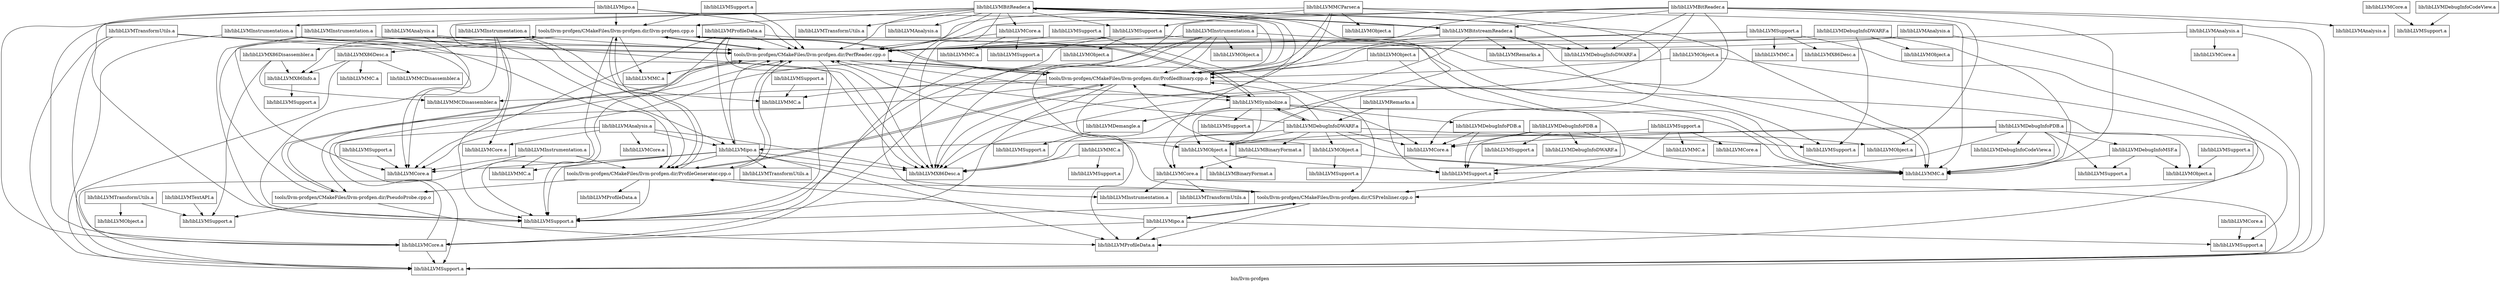 digraph "bin/llvm-profgen" {
	label="bin/llvm-profgen";

	Node0x55ef7b6670c8 [shape=record,shape=record,label="{tools/llvm-profgen/CMakeFiles/llvm-profgen.dir/llvm-profgen.cpp.o}"];
	Node0x55ef7b6670c8 -> Node0x55ef7b667a20;
	Node0x55ef7b6670c8 -> Node0x55ef7b6659a0;
	Node0x55ef7b6670c8 -> Node0x55ef7b664960;
	Node0x55ef7b6670c8 -> Node0x55ef7b662128;
	Node0x55ef7b6670c8 -> Node0x55ef7b65bb30;
	Node0x55ef7b6670c8 -> Node0x55ef7b65c3b8;
	Node0x55ef7b6670c8 -> Node0x55ef7b669010;
	Node0x55ef7b6670c8 -> Node0x55ef7b66d380;
	Node0x55ef7b6670c8 -> Node0x55ef7b65de20;
	Node0x55ef7b667a20 [shape=record,shape=record,label="{tools/llvm-profgen/CMakeFiles/llvm-profgen.dir/PerfReader.cpp.o}"];
	Node0x55ef7b667a20 -> Node0x55ef7b6670c8;
	Node0x55ef7b667a20 -> Node0x55ef7b6659a0;
	Node0x55ef7b667a20 -> Node0x55ef7b664960;
	Node0x55ef7b667a20 -> Node0x55ef7b665048;
	Node0x55ef7b667a20 -> Node0x55ef7b669010;
	Node0x55ef7b667a20 -> Node0x55ef7b66d380;
	Node0x55ef7b667a20 -> Node0x55ef7b65de20;
	Node0x55ef7b6659a0 [shape=record,shape=record,label="{tools/llvm-profgen/CMakeFiles/llvm-profgen.dir/ProfiledBinary.cpp.o}"];
	Node0x55ef7b6659a0 -> Node0x55ef7b6670c8;
	Node0x55ef7b6659a0 -> Node0x55ef7b667a20;
	Node0x55ef7b6659a0 -> Node0x55ef7b664960;
	Node0x55ef7b6659a0 -> Node0x55ef7b665048;
	Node0x55ef7b6659a0 -> Node0x55ef7b66cc30;
	Node0x55ef7b6659a0 -> Node0x55ef7b6667d8;
	Node0x55ef7b6659a0 -> Node0x55ef7b666df0;
	Node0x55ef7b6659a0 -> Node0x55ef7b663ed0;
	Node0x55ef7b6659a0 -> Node0x55ef7b66d380;
	Node0x55ef7b6659a0 -> Node0x55ef7b65de20;
	Node0x55ef7b664960 [shape=record,shape=record,label="{tools/llvm-profgen/CMakeFiles/llvm-profgen.dir/ProfileGenerator.cpp.o}"];
	Node0x55ef7b664960 -> Node0x55ef7b6670c8;
	Node0x55ef7b664960 -> Node0x55ef7b667a20;
	Node0x55ef7b664960 -> Node0x55ef7b6669e0;
	Node0x55ef7b664960 -> Node0x55ef7b6659a0;
	Node0x55ef7b664960 -> Node0x55ef7b665048;
	Node0x55ef7b664960 -> Node0x55ef7b664d70;
	Node0x55ef7b664960 -> Node0x55ef7b66d380;
	Node0x55ef7b662128 [shape=record,shape=record,label="{lib/libLLVMX86Desc.a}"];
	Node0x55ef7b662128 -> Node0x55ef7b65c3b8;
	Node0x55ef7b662128 -> Node0x55ef7b65dae0;
	Node0x55ef7b662128 -> Node0x55ef7b667748;
	Node0x55ef7b662128 -> Node0x55ef7b669350;
	Node0x55ef7b65bb30 [shape=record,shape=record,label="{lib/libLLVMX86Disassembler.a}"];
	Node0x55ef7b65bb30 -> Node0x55ef7b65c3b8;
	Node0x55ef7b65bb30 -> Node0x55ef7b6667d8;
	Node0x55ef7b65bb30 -> Node0x55ef7b664620;
	Node0x55ef7b65c3b8 [shape=record,shape=record,label="{lib/libLLVMX86Info.a}"];
	Node0x55ef7b65c3b8 -> Node0x55ef7b65a338;
	Node0x55ef7b669010 [shape=record,shape=record,label="{lib/libLLVMMC.a}"];
	Node0x55ef7b66d380 [shape=record,shape=record,label="{lib/libLLVMSupport.a}"];
	Node0x55ef7b65de20 [shape=record,shape=record,label="{lib/libLLVMSymbolize.a}"];
	Node0x55ef7b65de20 -> Node0x55ef7b6670c8;
	Node0x55ef7b65de20 -> Node0x55ef7b6659a0;
	Node0x55ef7b65de20 -> Node0x55ef7b663c60;
	Node0x55ef7b65de20 -> Node0x55ef7b65d738;
	Node0x55ef7b65de20 -> Node0x55ef7b666020;
	Node0x55ef7b65de20 -> Node0x55ef7b666df0;
	Node0x55ef7b65de20 -> Node0x55ef7b66c5b0;
	Node0x55ef7b65de20 -> Node0x55ef7b655948;
	Node0x55ef7b65de20 -> Node0x55ef7b66a598;
	Node0x55ef7b65de20 -> Node0x55ef7b65c218;
	Node0x55ef7b665048 [shape=record,shape=record,label="{tools/llvm-profgen/CMakeFiles/llvm-profgen.dir/PseudoProbe.cpp.o}"];
	Node0x55ef7b665048 -> Node0x55ef7b6670c8;
	Node0x55ef7b665048 -> Node0x55ef7b667a20;
	Node0x55ef7b665048 -> Node0x55ef7b663ed0;
	Node0x55ef7b665048 -> Node0x55ef7b664620;
	Node0x55ef7b6669e0 [shape=record,shape=record,label="{tools/llvm-profgen/CMakeFiles/llvm-profgen.dir/CSPreInliner.cpp.o}"];
	Node0x55ef7b6669e0 -> Node0x55ef7b667a20;
	Node0x55ef7b6669e0 -> Node0x55ef7b65c4f0;
	Node0x55ef7b6669e0 -> Node0x55ef7b663ed0;
	Node0x55ef7b6669e0 -> Node0x55ef7b66d380;
	Node0x55ef7b65c4f0 [shape=record,shape=record,label="{lib/libLLVMipo.a}"];
	Node0x55ef7b65c4f0 -> Node0x55ef7b6669e0;
	Node0x55ef7b65c4f0 -> Node0x55ef7b664960;
	Node0x55ef7b65c4f0 -> Node0x55ef7b65d530;
	Node0x55ef7b65c4f0 -> Node0x55ef7b663ed0;
	Node0x55ef7b65c4f0 -> Node0x55ef7b669558;
	Node0x55ef7b663ed0 [shape=record,shape=record,label="{lib/libLLVMProfileData.a}"];
	Node0x55ef7b66cc30 [shape=record,shape=record,label="{lib/libLLVMMC.a}"];
	Node0x55ef7b6667d8 [shape=record,shape=record,label="{lib/libLLVMMCDisassembler.a}"];
	Node0x55ef7b666df0 [shape=record,shape=record,label="{lib/libLLVMObject.a}"];
	Node0x55ef7b666df0 -> Node0x55ef7b661be0;
	Node0x55ef7b666df0 -> Node0x55ef7b66da68;
	Node0x55ef7b664d70 [shape=record,shape=record,label="{lib/libLLVMProfileData.a}"];
	Node0x55ef7b664620 [shape=record,shape=record,label="{lib/libLLVMSupport.a}"];
	Node0x55ef7b65dae0 [shape=record,shape=record,label="{lib/libLLVMMC.a}"];
	Node0x55ef7b667748 [shape=record,shape=record,label="{lib/libLLVMMCDisassembler.a}"];
	Node0x55ef7b669350 [shape=record,shape=record,label="{lib/libLLVMSupport.a}"];
	Node0x55ef7b65a338 [shape=record,shape=record,label="{lib/libLLVMSupport.a}"];
	Node0x55ef7b65c628 [shape=record,shape=record,label="{lib/libLLVMMC.a}"];
	Node0x55ef7b65c628 -> Node0x55ef7b663c60;
	Node0x55ef7b65c628 -> Node0x55ef7b664688;
	Node0x55ef7b663c60 [shape=record,shape=record,label="{lib/libLLVMX86Desc.a}"];
	Node0x55ef7b664688 [shape=record,shape=record,label="{lib/libLLVMSupport.a}"];
	Node0x55ef7b65d530 [shape=record,shape=record,label="{lib/libLLVMCore.a}"];
	Node0x55ef7b65d530 -> Node0x55ef7b667a20;
	Node0x55ef7b65d530 -> Node0x55ef7b669350;
	Node0x55ef7b669558 [shape=record,shape=record,label="{lib/libLLVMSupport.a}"];
	Node0x55ef7b665ee8 [shape=record,shape=record,label="{lib/libLLVMipo.a}"];
	Node0x55ef7b665ee8 -> Node0x55ef7b667a20;
	Node0x55ef7b665ee8 -> Node0x55ef7b6669e0;
	Node0x55ef7b665ee8 -> Node0x55ef7b664960;
	Node0x55ef7b665ee8 -> Node0x55ef7b663c60;
	Node0x55ef7b665ee8 -> Node0x55ef7b66b6a8;
	Node0x55ef7b665ee8 -> Node0x55ef7b65da78;
	Node0x55ef7b665ee8 -> Node0x55ef7b663ed0;
	Node0x55ef7b665ee8 -> Node0x55ef7b66d380;
	Node0x55ef7b665ee8 -> Node0x55ef7b669b70;
	Node0x55ef7b66b6a8 [shape=record,shape=record,label="{lib/libLLVMMC.a}"];
	Node0x55ef7b65da78 [shape=record,shape=record,label="{lib/libLLVMCore.a}"];
	Node0x55ef7b669b70 [shape=record,shape=record,label="{lib/libLLVMTransformUtils.a}"];
	Node0x55ef7b669f18 [shape=record,shape=record,label="{lib/libLLVMCore.a}"];
	Node0x55ef7b669f18 -> Node0x55ef7b669eb0;
	Node0x55ef7b669eb0 [shape=record,shape=record,label="{lib/libLLVMSupport.a}"];
	Node0x55ef7b662468 [shape=record,shape=record,label="{lib/libLLVMipo.a}"];
	Node0x55ef7b662468 -> Node0x55ef7b6670c8;
	Node0x55ef7b662468 -> Node0x55ef7b667a20;
	Node0x55ef7b662468 -> Node0x55ef7b65d530;
	Node0x55ef7b662468 -> Node0x55ef7b663ed0;
	Node0x55ef7b662468 -> Node0x55ef7b66d380;
	Node0x55ef7b661be0 [shape=record,shape=record,label="{lib/libLLVMSupport.a}"];
	Node0x55ef7b66da68 [shape=record,shape=record,label="{lib/libLLVMBinaryFormat.a}"];
	Node0x55ef7b6693b8 [shape=record,shape=record,label="{lib/libLLVMCore.a}"];
	Node0x55ef7b6693b8 -> Node0x55ef7b669558;
	Node0x55ef7b666a48 [shape=record,shape=record,label="{lib/libLLVMObject.a}"];
	Node0x55ef7b666a48 -> Node0x55ef7b6659a0;
	Node0x55ef7b666a48 -> Node0x55ef7b669558;
	Node0x55ef7b6655f8 [shape=record,shape=record,label="{lib/libLLVMProfileData.a}"];
	Node0x55ef7b6655f8 -> Node0x55ef7b667a20;
	Node0x55ef7b6655f8 -> Node0x55ef7b663c60;
	Node0x55ef7b6655f8 -> Node0x55ef7b65d738;
	Node0x55ef7b6655f8 -> Node0x55ef7b65da78;
	Node0x55ef7b6655f8 -> Node0x55ef7b665ee8;
	Node0x55ef7b6655f8 -> Node0x55ef7b66d380;
	Node0x55ef7b65d738 [shape=record,shape=record,label="{lib/libLLVMMC.a}"];
	Node0x55ef7b668928 [shape=record,shape=record,label="{lib/libLLVMSupport.a}"];
	Node0x55ef7b668928 -> Node0x55ef7b667a20;
	Node0x55ef7b668928 -> Node0x55ef7b65d738;
	Node0x55ef7b668928 -> Node0x55ef7b65d530;
	Node0x55ef7b668928 -> Node0x55ef7b667c28;
	Node0x55ef7b667c28 [shape=record,shape=record,label="{lib/libLLVMObject.a}"];
	Node0x55ef7b666020 [shape=record,shape=record,label="{lib/libLLVMCore.a}"];
	Node0x55ef7b66c5b0 [shape=record,shape=record,label="{lib/libLLVMSupport.a}"];
	Node0x55ef7b655948 [shape=record,shape=record,label="{lib/libLLVMDebugInfoDWARF.a}"];
	Node0x55ef7b655948 -> Node0x55ef7b667a20;
	Node0x55ef7b655948 -> Node0x55ef7b6659a0;
	Node0x55ef7b655948 -> Node0x55ef7b65d738;
	Node0x55ef7b655948 -> Node0x55ef7b666020;
	Node0x55ef7b655948 -> Node0x55ef7b665ee8;
	Node0x55ef7b655948 -> Node0x55ef7b666df0;
	Node0x55ef7b655948 -> Node0x55ef7b66ca90;
	Node0x55ef7b655948 -> Node0x55ef7b65de20;
	Node0x55ef7b655948 -> Node0x55ef7b660040;
	Node0x55ef7b655948 -> Node0x55ef7b66d520;
	Node0x55ef7b66a598 [shape=record,shape=record,label="{lib/libLLVMDebugInfoPDB.a}"];
	Node0x55ef7b66a598 -> Node0x55ef7b666020;
	Node0x55ef7b66a598 -> Node0x55ef7b664bd0;
	Node0x55ef7b66a598 -> Node0x55ef7b661be0;
	Node0x55ef7b65c218 [shape=record,shape=record,label="{lib/libLLVMDemangle.a}"];
	Node0x55ef7b65c218 -> Node0x55ef7b668990;
	Node0x55ef7b6589a0 [shape=record,shape=record,label="{lib/libLLVMObject.a}"];
	Node0x55ef7b6589a0 -> Node0x55ef7b6659a0;
	Node0x55ef7b6589a0 -> Node0x55ef7b661be0;
	Node0x55ef7b658ba8 [shape=record,shape=record,label="{lib/libLLVMInstrumentation.a}"];
	Node0x55ef7b658ba8 -> Node0x55ef7b667a20;
	Node0x55ef7b658ba8 -> Node0x55ef7b6659a0;
	Node0x55ef7b658ba8 -> Node0x55ef7b663c60;
	Node0x55ef7b658ba8 -> Node0x55ef7b65d738;
	Node0x55ef7b658ba8 -> Node0x55ef7b65da78;
	Node0x55ef7b658ba8 -> Node0x55ef7b665320;
	Node0x55ef7b658ba8 -> Node0x55ef7b66d380;
	Node0x55ef7b665320 [shape=record,shape=record,label="{lib/libLLVMObject.a}"];
	Node0x55ef7b654838 [shape=record,shape=record,label="{lib/libLLVMCore.a}"];
	Node0x55ef7b654838 -> Node0x55ef7b667a20;
	Node0x55ef7b654838 -> Node0x55ef7b660f48;
	Node0x55ef7b654838 -> Node0x55ef7b667338;
	Node0x55ef7b660f48 [shape=record,shape=record,label="{lib/libLLVMMC.a}"];
	Node0x55ef7b667338 [shape=record,shape=record,label="{lib/libLLVMSupport.a}"];
	Node0x55ef7b654b10 [shape=record,shape=record,label="{lib/libLLVMInstrumentation.a}"];
	Node0x55ef7b654b10 -> Node0x55ef7b667a20;
	Node0x55ef7b654b10 -> Node0x55ef7b664960;
	Node0x55ef7b654b10 -> Node0x55ef7b65da78;
	Node0x55ef7b654b10 -> Node0x55ef7b669350;
	Node0x55ef7b663b28 [shape=record,shape=record,label="{lib/libLLVMInstrumentation.a}"];
	Node0x55ef7b663b28 -> Node0x55ef7b667a20;
	Node0x55ef7b663b28 -> Node0x55ef7b664960;
	Node0x55ef7b663b28 -> Node0x55ef7b66cc30;
	Node0x55ef7b663b28 -> Node0x55ef7b65da78;
	Node0x55ef7b663b28 -> Node0x55ef7b66d380;
	Node0x55ef7b65e7e0 [shape=record,shape=record,label="{lib/libLLVMSupport.a}"];
	Node0x55ef7b65e7e0 -> Node0x55ef7b6669e0;
	Node0x55ef7b65e7e0 -> Node0x55ef7b66d5f0;
	Node0x55ef7b65e7e0 -> Node0x55ef7b662190;
	Node0x55ef7b65e7e0 -> Node0x55ef7b666df0;
	Node0x55ef7b66d5f0 [shape=record,shape=record,label="{lib/libLLVMMC.a}"];
	Node0x55ef7b662190 [shape=record,shape=record,label="{lib/libLLVMCore.a}"];
	Node0x55ef7b6607f8 [shape=record,shape=record,label="{lib/libLLVMInstrumentation.a}"];
	Node0x55ef7b6607f8 -> Node0x55ef7b664960;
	Node0x55ef7b6607f8 -> Node0x55ef7b66b6a8;
	Node0x55ef7b6607f8 -> Node0x55ef7b65da78;
	Node0x55ef7b6607f8 -> Node0x55ef7b669350;
	Node0x55ef7b66c410 [shape=record,shape=record,label="{lib/libLLVMSupport.a}"];
	Node0x55ef7b66c410 -> Node0x55ef7b667a20;
	Node0x55ef7b66c410 -> Node0x55ef7b6669e0;
	Node0x55ef7b66b3d0 [shape=record,shape=record,label="{lib/libLLVMInstrumentation.a}"];
	Node0x55ef7b66b3d0 -> Node0x55ef7b667a20;
	Node0x55ef7b66b3d0 -> Node0x55ef7b663c60;
	Node0x55ef7b66b3d0 -> Node0x55ef7b65da78;
	Node0x55ef7b66b3d0 -> Node0x55ef7b66d380;
	Node0x55ef7b669280 [shape=record,shape=record,label="{lib/libLLVMTransformUtils.a}"];
	Node0x55ef7b669280 -> Node0x55ef7b65b788;
	Node0x55ef7b669280 -> Node0x55ef7b664620;
	Node0x55ef7b65b788 [shape=record,shape=record,label="{lib/libLLVMObject.a}"];
	Node0x55ef7b65ebf0 [shape=record,shape=record,label="{lib/libLLVMSupport.a}"];
	Node0x55ef7b65ebf0 -> Node0x55ef7b6670c8;
	Node0x55ef7b65ebf0 -> Node0x55ef7b667a20;
	Node0x55ef7b65f548 [shape=record,shape=record,label="{lib/libLLVMTransformUtils.a}"];
	Node0x55ef7b65f548 -> Node0x55ef7b667a20;
	Node0x55ef7b65f548 -> Node0x55ef7b663c60;
	Node0x55ef7b65f548 -> Node0x55ef7b65d530;
	Node0x55ef7b65f548 -> Node0x55ef7b669350;
	Node0x55ef7b6682a8 [shape=record,shape=record,label="{lib/libLLVMAnalysis.a}"];
	Node0x55ef7b6682a8 -> Node0x55ef7b667a20;
	Node0x55ef7b6682a8 -> Node0x55ef7b65c760;
	Node0x55ef7b6682a8 -> Node0x55ef7b66d380;
	Node0x55ef7b65c760 [shape=record,shape=record,label="{lib/libLLVMCore.a}"];
	Node0x55ef7b66bb20 [shape=record,shape=record,label="{lib/libLLVMSupport.a}"];
	Node0x55ef7b66bb20 -> Node0x55ef7b65da78;
	Node0x55ef7b654ff0 [shape=record,shape=record,label="{lib/libLLVMAnalysis.a}"];
	Node0x55ef7b654ff0 -> Node0x55ef7b667a20;
	Node0x55ef7b654ff0 -> Node0x55ef7b669350;
	Node0x55ef7b657e40 [shape=record,shape=record,label="{lib/libLLVMAnalysis.a}"];
	Node0x55ef7b657e40 -> Node0x55ef7b663c60;
	Node0x55ef7b657e40 -> Node0x55ef7b65c760;
	Node0x55ef7b657e40 -> Node0x55ef7b665ee8;
	Node0x55ef7b657e40 -> Node0x55ef7b662a80;
	Node0x55ef7b657e40 -> Node0x55ef7b669350;
	Node0x55ef7b662a80 [shape=record,shape=record,label="{lib/libLLVMCore.a}"];
	Node0x55ef7b6566b0 [shape=record,shape=record,label="{lib/libLLVMAnalysis.a}"];
	Node0x55ef7b6566b0 -> Node0x55ef7b667a20;
	Node0x55ef7b6566b0 -> Node0x55ef7b65b5e8;
	Node0x55ef7b6566b0 -> Node0x55ef7b669350;
	Node0x55ef7b65b5e8 [shape=record,shape=record,label="{lib/libLLVMCore.a}"];
	Node0x55ef7b66ca90 [shape=record,shape=record,label="{lib/libLLVMSupport.a}"];
	Node0x55ef7b660040 [shape=record,shape=record,label="{lib/libLLVMObject.a}"];
	Node0x55ef7b660040 -> Node0x55ef7b6659a0;
	Node0x55ef7b660040 -> Node0x55ef7b65d738;
	Node0x55ef7b660040 -> Node0x55ef7b66dd40;
	Node0x55ef7b66d520 [shape=record,shape=record,label="{lib/libLLVMBinaryFormat.a}"];
	Node0x55ef7b66d520 -> Node0x55ef7b65e8b0;
	Node0x55ef7b66dd40 [shape=record,shape=record,label="{lib/libLLVMSupport.a}"];
	Node0x55ef7b659088 [shape=record,shape=record,label="{lib/libLLVMDebugInfoDWARF.a}"];
	Node0x55ef7b659088 -> Node0x55ef7b667a20;
	Node0x55ef7b659088 -> Node0x55ef7b65d738;
	Node0x55ef7b659088 -> Node0x55ef7b66ca90;
	Node0x55ef7b659088 -> Node0x55ef7b65f680;
	Node0x55ef7b65f680 [shape=record,shape=record,label="{lib/libLLVMObject.a}"];
	Node0x55ef7b664bd0 [shape=record,shape=record,label="{lib/libLLVMObject.a}"];
	Node0x55ef7b66bcc0 [shape=record,shape=record,label="{lib/libLLVMSupport.a}"];
	Node0x55ef7b66bcc0 -> Node0x55ef7b6656c8;
	Node0x55ef7b6656c8 [shape=record,shape=record,label="{lib/libLLVMObject.a}"];
	Node0x55ef7b66b980 [shape=record,shape=record,label="{lib/libLLVMDebugInfoPDB.a}"];
	Node0x55ef7b66b980 -> Node0x55ef7b65d738;
	Node0x55ef7b66b980 -> Node0x55ef7b666020;
	Node0x55ef7b66b980 -> Node0x55ef7b66b9e8;
	Node0x55ef7b66b980 -> Node0x55ef7b661be0;
	Node0x55ef7b66b980 -> Node0x55ef7b65dc80;
	Node0x55ef7b66b9e8 [shape=record,shape=record,label="{lib/libLLVMSupport.a}"];
	Node0x55ef7b65dc80 [shape=record,shape=record,label="{lib/libLLVMDebugInfoDWARF.a}"];
	Node0x55ef7b662260 [shape=record,shape=record,label="{lib/libLLVMDebugInfoPDB.a}"];
	Node0x55ef7b662260 -> Node0x55ef7b663c60;
	Node0x55ef7b662260 -> Node0x55ef7b65d738;
	Node0x55ef7b662260 -> Node0x55ef7b666020;
	Node0x55ef7b662260 -> Node0x55ef7b6656c8;
	Node0x55ef7b662260 -> Node0x55ef7b66b090;
	Node0x55ef7b662260 -> Node0x55ef7b661be0;
	Node0x55ef7b662260 -> Node0x55ef7b668378;
	Node0x55ef7b662260 -> Node0x55ef7b65d940;
	Node0x55ef7b66b090 [shape=record,shape=record,label="{lib/libLLVMSupport.a}"];
	Node0x55ef7b668378 [shape=record,shape=record,label="{lib/libLLVMDebugInfoCodeView.a}"];
	Node0x55ef7b65d940 [shape=record,shape=record,label="{lib/libLLVMDebugInfoMSF.a}"];
	Node0x55ef7b65d940 -> Node0x55ef7b65d738;
	Node0x55ef7b65d940 -> Node0x55ef7b6656c8;
	Node0x55ef7b65d940 -> Node0x55ef7b66b090;
	Node0x55ef7b660e10 [shape=record,shape=record,label="{lib/libLLVMBitReader.a}"];
	Node0x55ef7b660e10 -> Node0x55ef7b6670c8;
	Node0x55ef7b660e10 -> Node0x55ef7b667a20;
	Node0x55ef7b660e10 -> Node0x55ef7b6659a0;
	Node0x55ef7b660e10 -> Node0x55ef7b663c60;
	Node0x55ef7b660e10 -> Node0x55ef7b65d738;
	Node0x55ef7b660e10 -> Node0x55ef7b65d530;
	Node0x55ef7b660e10 -> Node0x55ef7b665ee8;
	Node0x55ef7b660e10 -> Node0x55ef7b666df0;
	Node0x55ef7b660e10 -> Node0x55ef7b668928;
	Node0x55ef7b660e10 -> Node0x55ef7b659d88;
	Node0x55ef7b660e10 -> Node0x55ef7b654838;
	Node0x55ef7b660e10 -> Node0x55ef7b654b10;
	Node0x55ef7b660e10 -> Node0x55ef7b660e78;
	Node0x55ef7b660e10 -> Node0x55ef7b658800;
	Node0x55ef7b660e10 -> Node0x55ef7b669420;
	Node0x55ef7b660e10 -> Node0x55ef7b65e8b0;
	Node0x55ef7b660e10 -> Node0x55ef7b660998;
	Node0x55ef7b659d88 [shape=record,shape=record,label="{lib/libLLVMInstrumentation.a}"];
	Node0x55ef7b660e78 [shape=record,shape=record,label="{lib/libLLVMTransformUtils.a}"];
	Node0x55ef7b658800 [shape=record,shape=record,label="{lib/libLLVMAnalysis.a}"];
	Node0x55ef7b669420 [shape=record,shape=record,label="{lib/libLLVMDebugInfoDWARF.a}"];
	Node0x55ef7b65e8b0 [shape=record,shape=record,label="{lib/libLLVMCore.a}"];
	Node0x55ef7b65e8b0 -> Node0x55ef7b669350;
	Node0x55ef7b65e8b0 -> Node0x55ef7b659d88;
	Node0x55ef7b65e8b0 -> Node0x55ef7b664c38;
	Node0x55ef7b660998 [shape=record,shape=record,label="{lib/libLLVMBitstreamReader.a}"];
	Node0x55ef7b660998 -> Node0x55ef7b667a20;
	Node0x55ef7b660998 -> Node0x55ef7b6659a0;
	Node0x55ef7b660998 -> Node0x55ef7b663c60;
	Node0x55ef7b660998 -> Node0x55ef7b66ca90;
	Node0x55ef7b660998 -> Node0x55ef7b669420;
	Node0x55ef7b660998 -> Node0x55ef7b660e10;
	Node0x55ef7b660998 -> Node0x55ef7b666638;
	Node0x55ef7b664c38 [shape=record,shape=record,label="{lib/libLLVMTransformUtils.a}"];
	Node0x55ef7b6636b0 [shape=record,shape=record,label="{lib/libLLVMSupport.a}"];
	Node0x55ef7b6636b0 -> Node0x55ef7b66cc30;
	Node0x55ef7b6624d0 [shape=record,shape=record,label="{lib/libLLVMBitReader.a}"];
	Node0x55ef7b6624d0 -> Node0x55ef7b667a20;
	Node0x55ef7b6624d0 -> Node0x55ef7b6659a0;
	Node0x55ef7b6624d0 -> Node0x55ef7b663c60;
	Node0x55ef7b6624d0 -> Node0x55ef7b65d738;
	Node0x55ef7b6624d0 -> Node0x55ef7b65d530;
	Node0x55ef7b6624d0 -> Node0x55ef7b664bd0;
	Node0x55ef7b6624d0 -> Node0x55ef7b669350;
	Node0x55ef7b6624d0 -> Node0x55ef7b656308;
	Node0x55ef7b6624d0 -> Node0x55ef7b669420;
	Node0x55ef7b6624d0 -> Node0x55ef7b65e8b0;
	Node0x55ef7b6624d0 -> Node0x55ef7b660998;
	Node0x55ef7b656308 [shape=record,shape=record,label="{lib/libLLVMAnalysis.a}"];
	Node0x55ef7b661eb8 [shape=record,shape=record,label="{lib/libLLVMRemarks.a}"];
	Node0x55ef7b661eb8 -> Node0x55ef7b661be0;
	Node0x55ef7b661eb8 -> Node0x55ef7b655948;
	Node0x55ef7b65abc0 [shape=record,shape=record,label="{lib/libLLVMSupport.a}"];
	Node0x55ef7b65abc0 -> Node0x55ef7b667a20;
	Node0x55ef7b65abc0 -> Node0x55ef7b6669e0;
	Node0x55ef7b65abc0 -> Node0x55ef7b6659a0;
	Node0x55ef7b65abc0 -> Node0x55ef7b6628e0;
	Node0x55ef7b65abc0 -> Node0x55ef7b669078;
	Node0x55ef7b6628e0 [shape=record,shape=record,label="{lib/libLLVMX86Desc.a}"];
	Node0x55ef7b669078 [shape=record,shape=record,label="{lib/libLLVMMC.a}"];
	Node0x55ef7b666638 [shape=record,shape=record,label="{lib/libLLVMRemarks.a}"];
	Node0x55ef7b65f888 [shape=record,shape=record,label="{lib/libLLVMMCParser.a}"];
	Node0x55ef7b65f888 -> Node0x55ef7b667a20;
	Node0x55ef7b65f888 -> Node0x55ef7b6659a0;
	Node0x55ef7b65f888 -> Node0x55ef7b663c60;
	Node0x55ef7b65f888 -> Node0x55ef7b65d738;
	Node0x55ef7b65f888 -> Node0x55ef7b666020;
	Node0x55ef7b65f888 -> Node0x55ef7b6666a0;
	Node0x55ef7b65f888 -> Node0x55ef7b668928;
	Node0x55ef7b6666a0 [shape=record,shape=record,label="{lib/libLLVMObject.a}"];
	Node0x55ef7b6549d8 [shape=record,shape=record,label="{lib/libLLVMTextAPI.a}"];
	Node0x55ef7b6549d8 -> Node0x55ef7b664620;
	Node0x55ef7b66bf30 [shape=record,shape=record,label="{lib/libLLVMDebugInfoCodeView.a}"];
	Node0x55ef7b66bf30 -> Node0x55ef7b669eb0;
	Node0x55ef7b668990 [shape=record,shape=record,label="{lib/libLLVMSupport.a}"];
}
